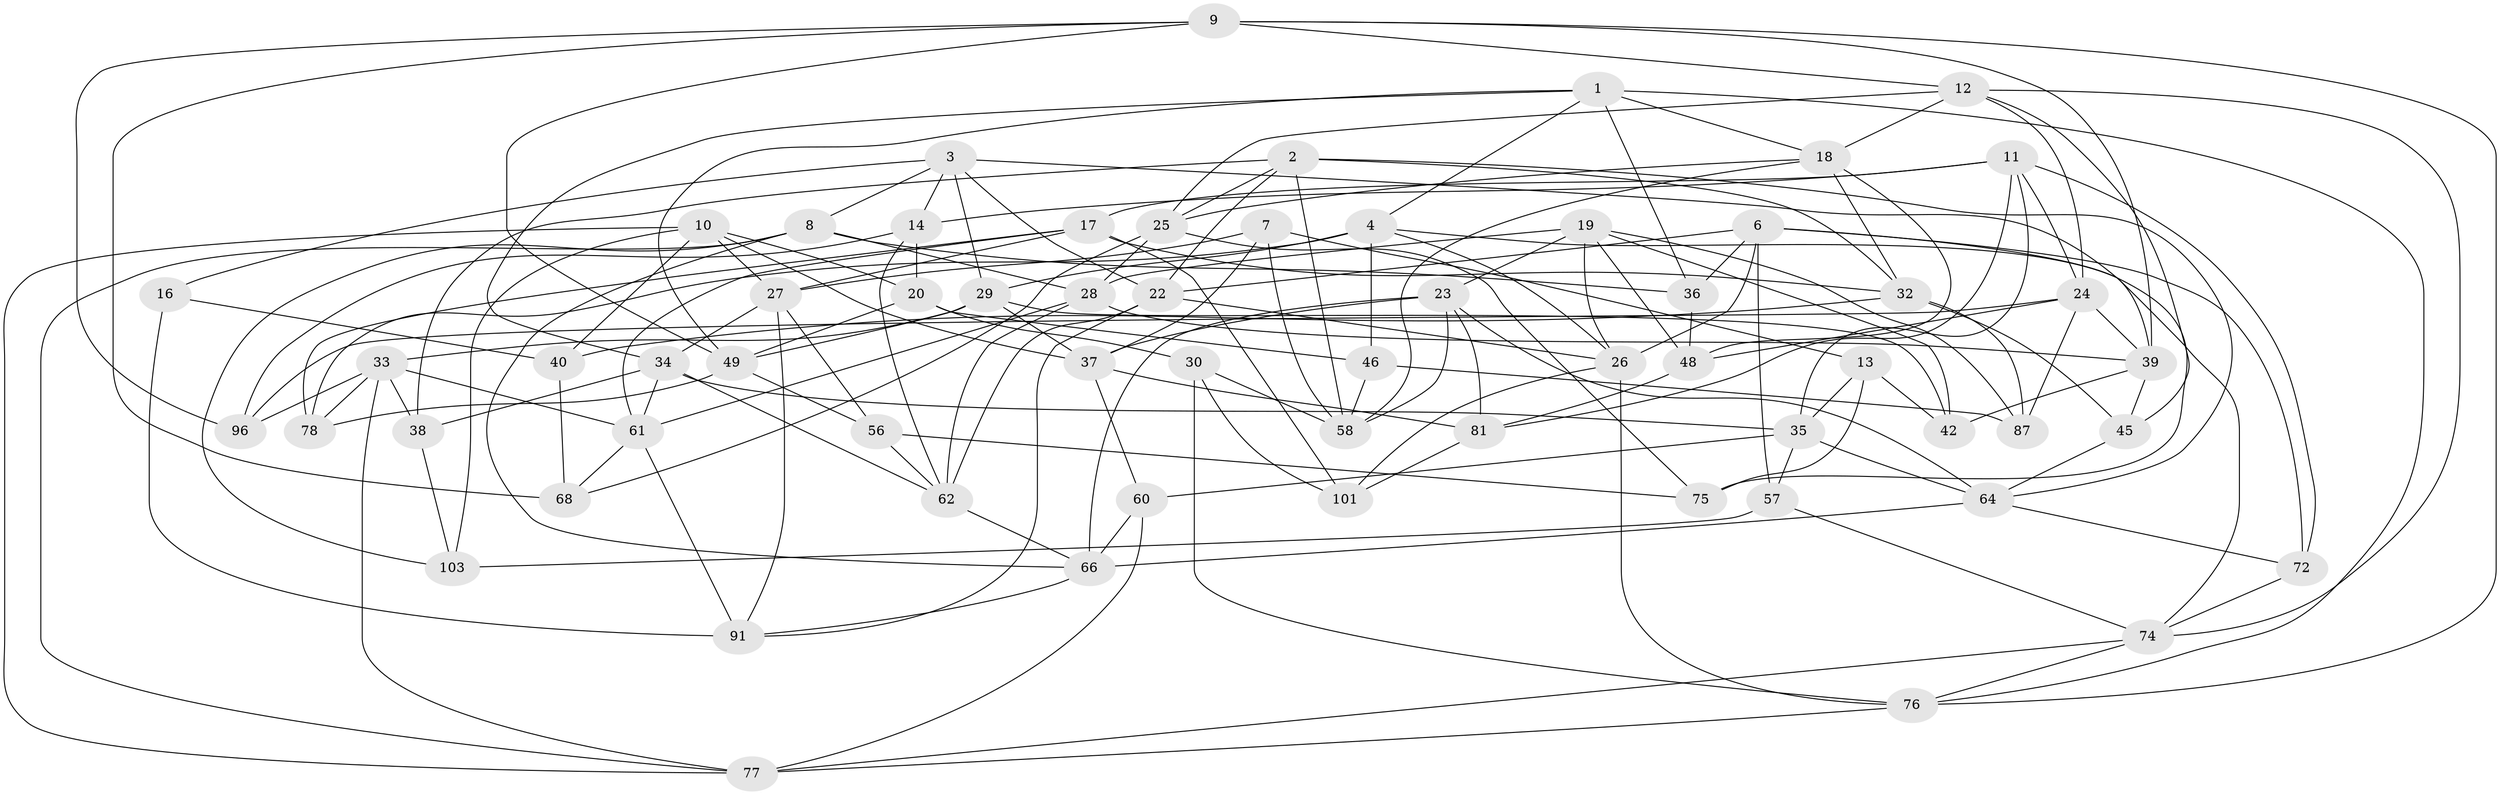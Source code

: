 // Generated by graph-tools (version 1.1) at 2025/52/02/27/25 19:52:31]
// undirected, 62 vertices, 162 edges
graph export_dot {
graph [start="1"]
  node [color=gray90,style=filled];
  1 [super="+90"];
  2 [super="+88"];
  3 [super="+47"];
  4 [super="+5"];
  6 [super="+102"];
  7;
  8 [super="+15"];
  9 [super="+94"];
  10 [super="+50"];
  11 [super="+41"];
  12 [super="+79"];
  13;
  14 [super="+21"];
  16;
  17 [super="+31"];
  18 [super="+51"];
  19 [super="+82"];
  20 [super="+52"];
  22 [super="+54"];
  23 [super="+44"];
  24 [super="+93"];
  25 [super="+59"];
  26 [super="+55"];
  27 [super="+70"];
  28 [super="+53"];
  29 [super="+43"];
  30;
  32 [super="+83"];
  33 [super="+67"];
  34 [super="+73"];
  35 [super="+89"];
  36;
  37 [super="+69"];
  38;
  39 [super="+71"];
  40;
  42;
  45;
  46;
  48 [super="+95"];
  49 [super="+63"];
  56;
  57;
  58 [super="+65"];
  60;
  61 [super="+98"];
  62 [super="+86"];
  64 [super="+100"];
  66 [super="+99"];
  68;
  72;
  74 [super="+80"];
  75;
  76 [super="+97"];
  77 [super="+85"];
  78;
  81 [super="+84"];
  87;
  91 [super="+92"];
  96;
  101;
  103;
  1 -- 34;
  1 -- 49;
  1 -- 36;
  1 -- 76;
  1 -- 4;
  1 -- 18;
  2 -- 38;
  2 -- 25;
  2 -- 58;
  2 -- 64;
  2 -- 32;
  2 -- 22;
  3 -- 8;
  3 -- 29;
  3 -- 16;
  3 -- 22;
  3 -- 14;
  3 -- 39;
  4 -- 78;
  4 -- 26;
  4 -- 29;
  4 -- 74;
  4 -- 46;
  6 -- 57;
  6 -- 72;
  6 -- 26;
  6 -- 75;
  6 -- 36;
  6 -- 22;
  7 -- 58;
  7 -- 13;
  7 -- 27;
  7 -- 37;
  8 -- 66;
  8 -- 36;
  8 -- 28;
  8 -- 77;
  8 -- 103;
  9 -- 76;
  9 -- 96;
  9 -- 39;
  9 -- 12;
  9 -- 49;
  9 -- 68;
  10 -- 103;
  10 -- 27;
  10 -- 37;
  10 -- 40;
  10 -- 20;
  10 -- 77;
  11 -- 81;
  11 -- 72;
  11 -- 24;
  11 -- 14;
  11 -- 35;
  11 -- 17;
  12 -- 25;
  12 -- 74;
  12 -- 24;
  12 -- 18;
  12 -- 45;
  13 -- 75;
  13 -- 42;
  13 -- 35;
  14 -- 20 [weight=2];
  14 -- 96;
  14 -- 62;
  16 -- 91 [weight=2];
  16 -- 40;
  17 -- 101;
  17 -- 61;
  17 -- 78;
  17 -- 32;
  17 -- 27;
  18 -- 32;
  18 -- 58;
  18 -- 48;
  18 -- 25;
  19 -- 87;
  19 -- 26;
  19 -- 48;
  19 -- 42;
  19 -- 28;
  19 -- 23;
  20 -- 46;
  20 -- 49;
  20 -- 30;
  22 -- 26;
  22 -- 62;
  22 -- 91;
  23 -- 37;
  23 -- 66;
  23 -- 58;
  23 -- 64;
  23 -- 81;
  24 -- 39;
  24 -- 48;
  24 -- 96;
  24 -- 87;
  25 -- 75;
  25 -- 28;
  25 -- 68;
  26 -- 101;
  26 -- 76;
  27 -- 91;
  27 -- 34;
  27 -- 56;
  28 -- 62;
  28 -- 61;
  28 -- 39;
  29 -- 49;
  29 -- 33;
  29 -- 42;
  29 -- 37;
  30 -- 101;
  30 -- 58;
  30 -- 76;
  32 -- 45;
  32 -- 40;
  32 -- 87;
  33 -- 61;
  33 -- 96;
  33 -- 77;
  33 -- 38;
  33 -- 78;
  34 -- 38;
  34 -- 35;
  34 -- 61;
  34 -- 62;
  35 -- 64;
  35 -- 57;
  35 -- 60;
  36 -- 48;
  37 -- 60;
  37 -- 81;
  38 -- 103;
  39 -- 42;
  39 -- 45;
  40 -- 68;
  45 -- 64;
  46 -- 87;
  46 -- 58;
  48 -- 81 [weight=2];
  49 -- 56;
  49 -- 78;
  56 -- 75;
  56 -- 62;
  57 -- 103;
  57 -- 74;
  60 -- 77;
  60 -- 66;
  61 -- 91;
  61 -- 68;
  62 -- 66;
  64 -- 72;
  64 -- 66;
  66 -- 91;
  72 -- 74;
  74 -- 76;
  74 -- 77;
  76 -- 77;
  81 -- 101;
}
